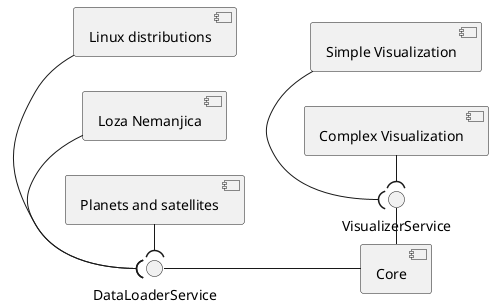 @startuml "Component diagram"

() "DataLoaderService" as DLS
() "VisualizerService" as VS

left to right direction
[Core] -left- VS
[Core] -up- DLS

[Linux distributions] -(  DLS
[Loza Nemanjica] -(  DLS
[Planets and satellites] -( DLS

[Simple Visualization] -(  VS
[Complex Visualization] -(  VS

@enduml